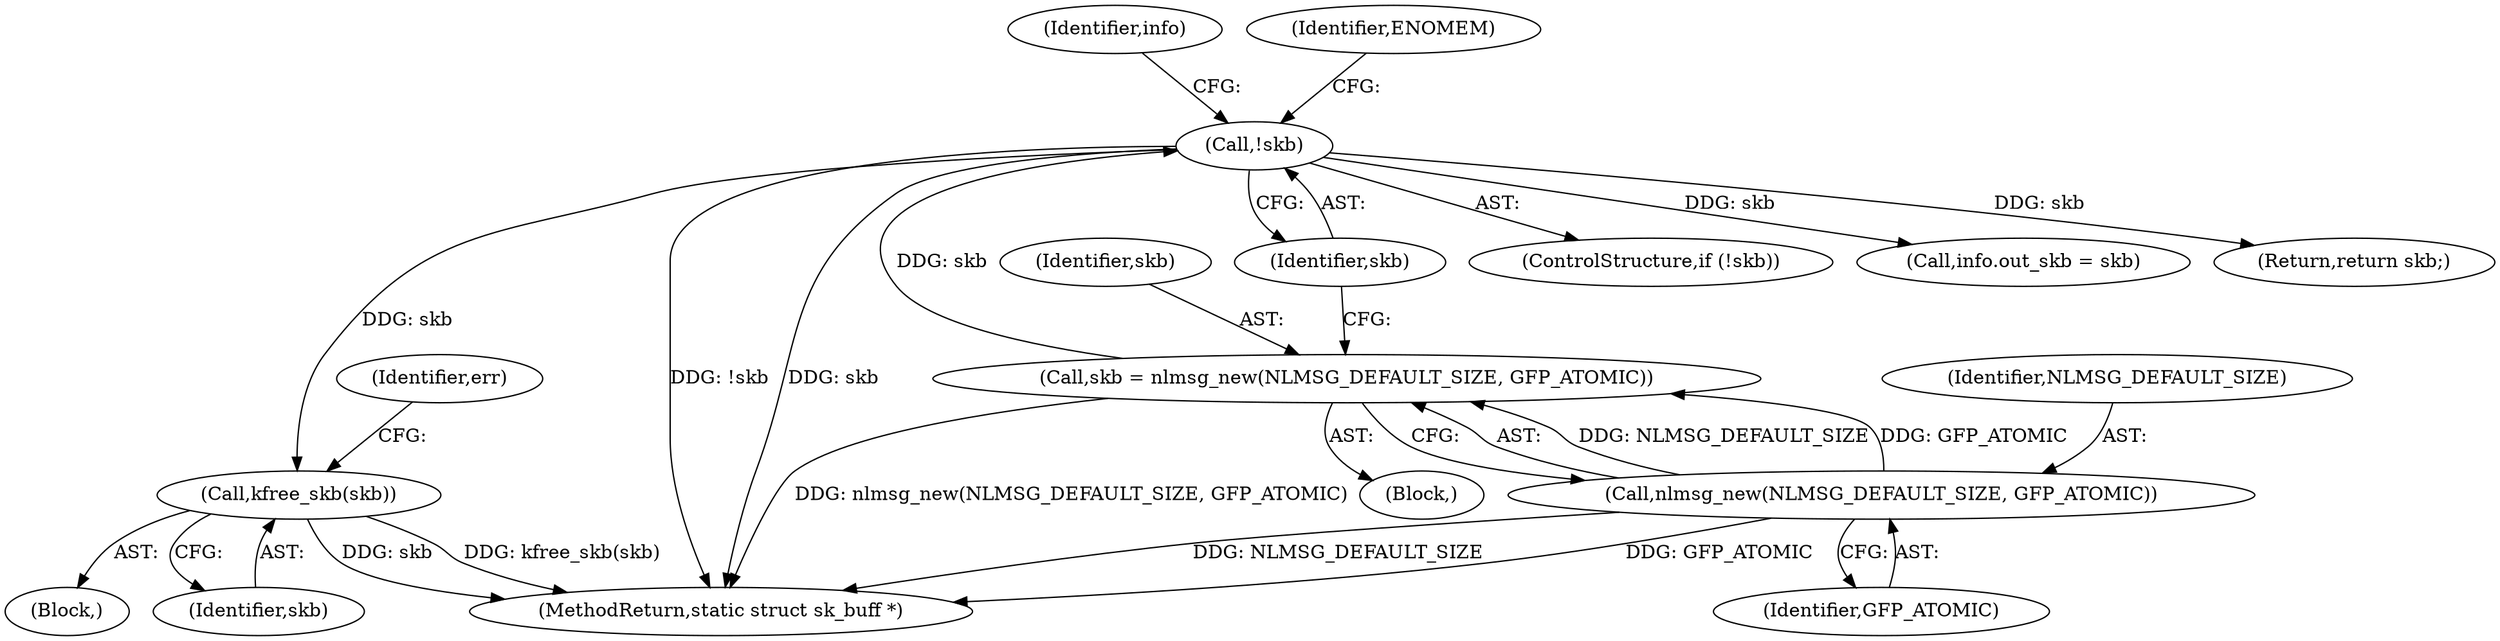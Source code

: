 digraph "0_linux_864745d291b5ba80ea0bd0edcbe67273de368836@API" {
"1000150" [label="(Call,kfree_skb(skb))"];
"1000114" [label="(Call,!skb)"];
"1000108" [label="(Call,skb = nlmsg_new(NLMSG_DEFAULT_SIZE, GFP_ATOMIC))"];
"1000110" [label="(Call,nlmsg_new(NLMSG_DEFAULT_SIZE, GFP_ATOMIC))"];
"1000104" [label="(Block,)"];
"1000109" [label="(Identifier,skb)"];
"1000122" [label="(Identifier,info)"];
"1000149" [label="(Block,)"];
"1000150" [label="(Call,kfree_skb(skb))"];
"1000110" [label="(Call,nlmsg_new(NLMSG_DEFAULT_SIZE, GFP_ATOMIC))"];
"1000112" [label="(Identifier,GFP_ATOMIC)"];
"1000113" [label="(ControlStructure,if (!skb))"];
"1000119" [label="(Identifier,ENOMEM)"];
"1000125" [label="(Call,info.out_skb = skb)"];
"1000111" [label="(Identifier,NLMSG_DEFAULT_SIZE)"];
"1000157" [label="(MethodReturn,static struct sk_buff *)"];
"1000108" [label="(Call,skb = nlmsg_new(NLMSG_DEFAULT_SIZE, GFP_ATOMIC))"];
"1000154" [label="(Identifier,err)"];
"1000114" [label="(Call,!skb)"];
"1000151" [label="(Identifier,skb)"];
"1000115" [label="(Identifier,skb)"];
"1000155" [label="(Return,return skb;)"];
"1000150" -> "1000149"  [label="AST: "];
"1000150" -> "1000151"  [label="CFG: "];
"1000151" -> "1000150"  [label="AST: "];
"1000154" -> "1000150"  [label="CFG: "];
"1000150" -> "1000157"  [label="DDG: skb"];
"1000150" -> "1000157"  [label="DDG: kfree_skb(skb)"];
"1000114" -> "1000150"  [label="DDG: skb"];
"1000114" -> "1000113"  [label="AST: "];
"1000114" -> "1000115"  [label="CFG: "];
"1000115" -> "1000114"  [label="AST: "];
"1000119" -> "1000114"  [label="CFG: "];
"1000122" -> "1000114"  [label="CFG: "];
"1000114" -> "1000157"  [label="DDG: !skb"];
"1000114" -> "1000157"  [label="DDG: skb"];
"1000108" -> "1000114"  [label="DDG: skb"];
"1000114" -> "1000125"  [label="DDG: skb"];
"1000114" -> "1000155"  [label="DDG: skb"];
"1000108" -> "1000104"  [label="AST: "];
"1000108" -> "1000110"  [label="CFG: "];
"1000109" -> "1000108"  [label="AST: "];
"1000110" -> "1000108"  [label="AST: "];
"1000115" -> "1000108"  [label="CFG: "];
"1000108" -> "1000157"  [label="DDG: nlmsg_new(NLMSG_DEFAULT_SIZE, GFP_ATOMIC)"];
"1000110" -> "1000108"  [label="DDG: NLMSG_DEFAULT_SIZE"];
"1000110" -> "1000108"  [label="DDG: GFP_ATOMIC"];
"1000110" -> "1000112"  [label="CFG: "];
"1000111" -> "1000110"  [label="AST: "];
"1000112" -> "1000110"  [label="AST: "];
"1000110" -> "1000157"  [label="DDG: NLMSG_DEFAULT_SIZE"];
"1000110" -> "1000157"  [label="DDG: GFP_ATOMIC"];
}

